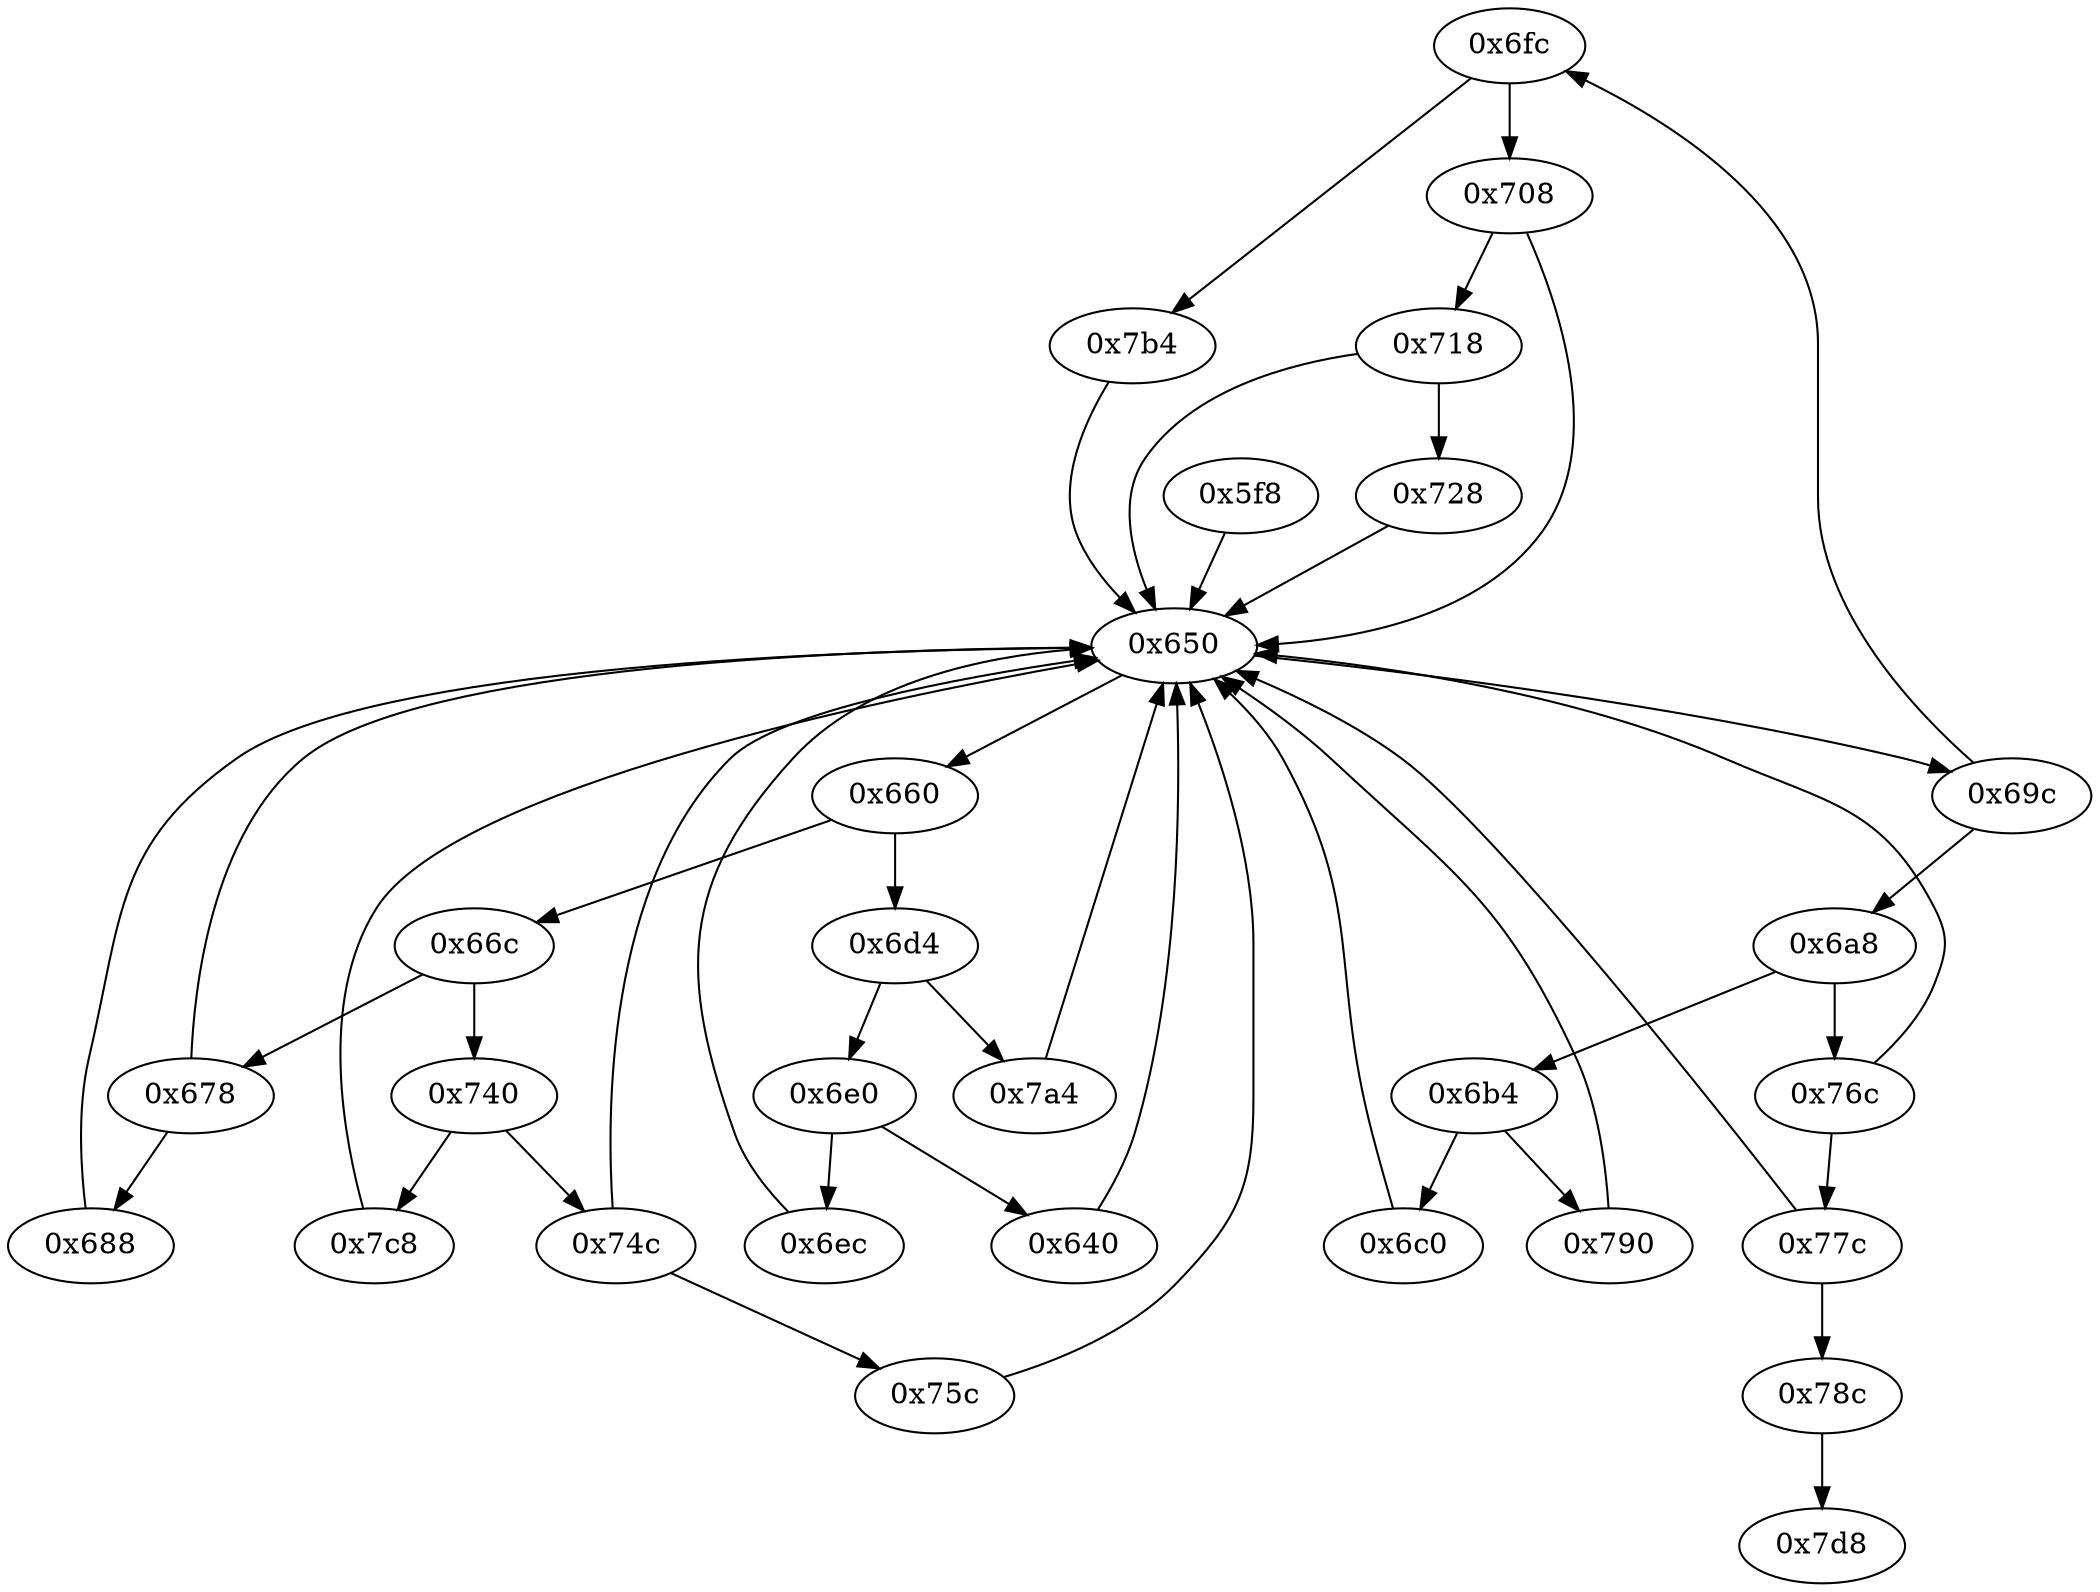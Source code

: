 strict digraph "" {
	"0x6fc"	 [opcode="[u'ldr', u'cmp', u'b']"];
	"0x7b4"	 [opcode="[u'ldr', u'ldr', u'str', u'ldr', u'b']"];
	"0x6fc" -> "0x7b4";
	"0x708"	 [opcode="[u'ldr', u'cmp', u'mov', u'b']"];
	"0x6fc" -> "0x708";
	"0x688"	 [opcode="[u'ldr', u'cmp', u'mov', u'mov', u'b']"];
	"0x650"	 [opcode="[u'mov', u'ldr', u'cmp', u'b']"];
	"0x688" -> "0x650";
	"0x7a4"	 [opcode="[u'mov', u'bl', u'ldr', u'b']"];
	"0x7a4" -> "0x650";
	"0x7c8"	 [opcode="[u'mov', u'bl', u'ldr', u'b']"];
	"0x7c8" -> "0x650";
	"0x6e0"	 [opcode="[u'ldr', u'cmp', u'b']"];
	"0x6ec"	 [opcode="[u'ldrb', u'str', u'ldr', u'b']"];
	"0x6e0" -> "0x6ec";
	"0x640"	 [opcode="[u'ldr', u'cmp', u'mov', u'ldr']"];
	"0x6e0" -> "0x640";
	"0x6a8"	 [opcode="[u'ldr', u'cmp', u'b']"];
	"0x76c"	 [opcode="[u'ldr', u'cmp', u'mov', u'b']"];
	"0x6a8" -> "0x76c";
	"0x6b4"	 [opcode="[u'ldr', u'cmp', u'b']"];
	"0x6a8" -> "0x6b4";
	"0x69c"	 [opcode="[u'ldr', u'cmp', u'b']"];
	"0x69c" -> "0x6fc";
	"0x69c" -> "0x6a8";
	"0x650" -> "0x69c";
	"0x660"	 [opcode="[u'ldr', u'cmp', u'b']"];
	"0x650" -> "0x660";
	"0x718"	 [opcode="[u'ldr', u'cmp', u'mov', u'b']"];
	"0x718" -> "0x650";
	"0x728"	 [opcode="[u'ldr', u'ldr', u'ldr', u'cmp', u'mov', u'b']"];
	"0x718" -> "0x728";
	"0x678"	 [opcode="[u'ldr', u'cmp', u'mov', u'b']"];
	"0x678" -> "0x688";
	"0x678" -> "0x650";
	"0x74c"	 [opcode="[u'ldr', u'cmp', u'mov', u'b']"];
	"0x74c" -> "0x650";
	"0x75c"	 [opcode="[u'mov', u'bl', u'ldr', u'b']"];
	"0x74c" -> "0x75c";
	"0x6c0"	 [opcode="[u'ldr', u'cmp', u'mov', u'ldr', u'b']"];
	"0x6c0" -> "0x650";
	"0x66c"	 [opcode="[u'ldr', u'cmp', u'b']"];
	"0x66c" -> "0x678";
	"0x740"	 [opcode="[u'ldr', u'cmp', u'b']"];
	"0x66c" -> "0x740";
	"0x76c" -> "0x650";
	"0x77c"	 [opcode="[u'ldr', u'cmp', u'mov', u'b']"];
	"0x76c" -> "0x77c";
	"0x790"	 [opcode="[u'ldr', u'ldrb', u'strb', u'ldr', u'b']"];
	"0x790" -> "0x650";
	"0x6ec" -> "0x650";
	"0x78c"	 [opcode="[u'b']"];
	"0x7d8"	 [opcode="[u'mov', u'sub', u'pop']"];
	"0x78c" -> "0x7d8";
	"0x6d4"	 [opcode="[u'ldr', u'cmp', u'b']"];
	"0x6d4" -> "0x7a4";
	"0x6d4" -> "0x6e0";
	"0x7b4" -> "0x650";
	"0x728" -> "0x650";
	"0x660" -> "0x66c";
	"0x660" -> "0x6d4";
	"0x77c" -> "0x650";
	"0x77c" -> "0x78c";
	"0x6b4" -> "0x6c0";
	"0x6b4" -> "0x790";
	"0x708" -> "0x650";
	"0x708" -> "0x718";
	"0x75c" -> "0x650";
	"0x640" -> "0x650";
	"0x740" -> "0x7c8";
	"0x740" -> "0x74c";
	"0x5f8"	 [opcode="[u'push', u'add', u'sub', u'cmp', u'ldr', u'add', u'str', u'ldr', u'ldr', u'add', u'ldr', u'mov', u'ldr', u'ldr', u'add', u'ldr', \
u'add', u'b']"];
	"0x5f8" -> "0x650";
}
